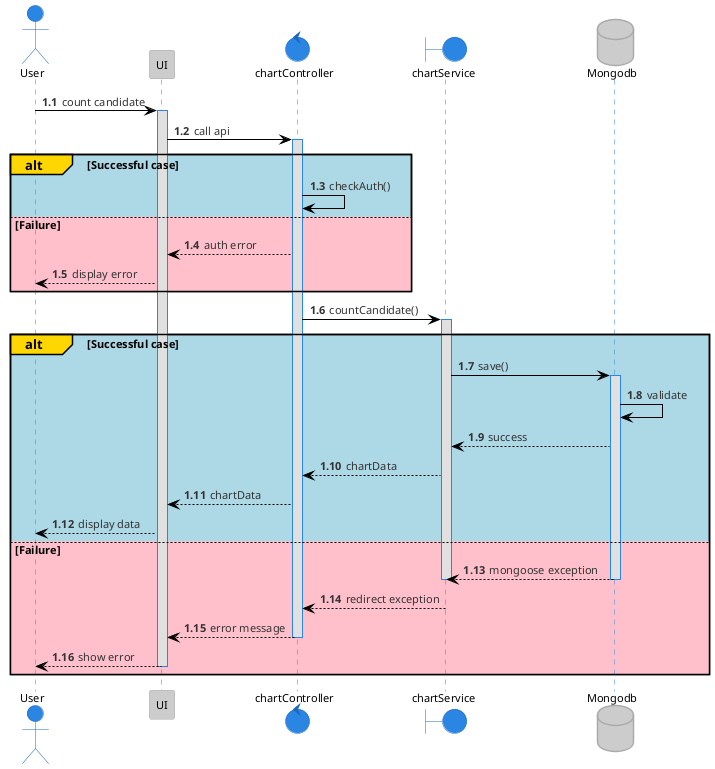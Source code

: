 @startuml countchart
!theme reddress-lightblue

autonumber 1.1
actor User
participant UI
control  chartController
boundary chartService
database Mongodb


User -> UI: count candidate
activate UI
UI -> chartController: call api
activate chartController
alt#Gold #LightBlue Successful case
    chartController -> chartController: checkAuth()
else #Pink Failure
    chartController --> UI: auth error
    UI --> User: display error
end
chartController -> chartService: countCandidate()
activate chartService

alt#Gold #LightBlue Successful case
    chartService -> Mongodb: save()
    activate Mongodb
    Mongodb -> Mongodb: validate
    Mongodb --> chartService: success
    chartService --> chartController: chartData
    chartController --> UI: chartData
    UI --> User: display data
else #Pink Failure
    Mongodb --> chartService: mongoose exception
    deactivate chartService
    deactivate Mongodb
    chartService --> chartController: redirect exception
    chartController --> UI: error message
    deactivate chartController
    UI --> User: show error
    deactivate Mongodb
    deactivate UI
end

@enduml

